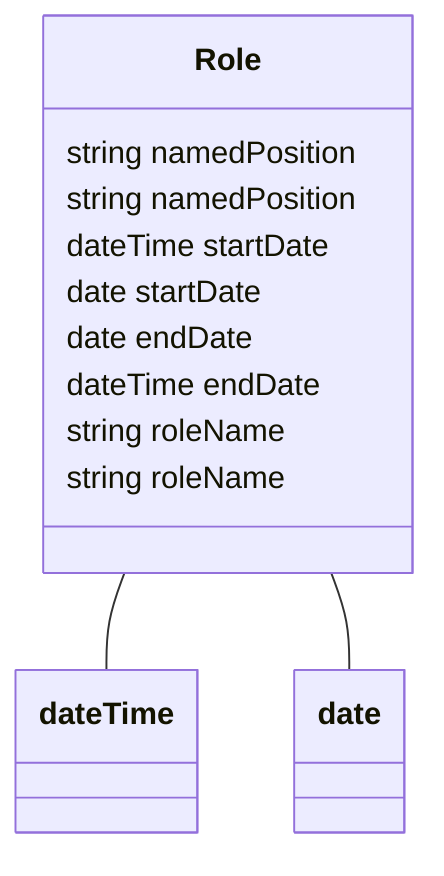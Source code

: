 classDiagram
  Role -- dateTime
  Role -- date


class Role {

  string namedPosition
  string namedPosition
  dateTime startDate
  date startDate
  date endDate
  dateTime endDate
  string roleName
  string roleName

 }